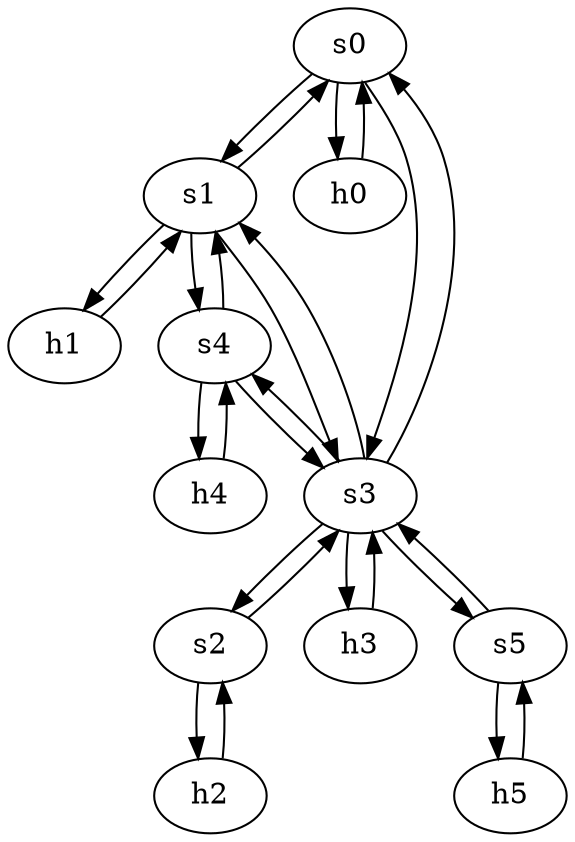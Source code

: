 strict digraph NapNet {
	s0	 [id=0,
		type=switch];
	s1	 [id=1,
		type=switch];
	s0 -> s1	 [capacity="1Gbps",
		cost=1,
		dst_port=2,
		src_port=2];
	h0	 [ip="111.0.0.0",
		mac="00:00:00:00:0:0",
		type=host];
	s0 -> h0	 [capacity="1Gbps",
		cost=1,
		dst_port=1,
		src_port=1];
	s3	 [id=3,
		type=switch];
	s0 -> s3	 [capacity="1Gbps",
		cost=1,
		dst_port=2,
		src_port=3];
	h2	 [ip="111.0.2.2",
		mac="00:00:00:00:2:2",
		type=host];
	s2	 [id=2,
		type=switch];
	h2 -> s2	 [capacity="1Gbps",
		cost=1,
		dst_port=1,
		src_port=1];
	s2 -> s3	 [capacity="1Gbps",
		cost=1,
		dst_port=4,
		src_port=2];
	s2 -> h2	 [capacity="1Gbps",
		cost=1,
		dst_port=1,
		src_port=1];
	h0 -> s0	 [capacity="1Gbps",
		cost=1,
		dst_port=1,
		src_port=1];
	h1	 [ip="111.0.1.1",
		mac="00:00:00:00:1:1",
		type=host];
	h1 -> s1	 [capacity="1Gbps",
		cost=1,
		dst_port=1,
		src_port=1];
	h4	 [ip="111.0.4.4",
		mac="00:00:00:00:4:4",
		type=host];
	s4	 [id=4,
		type=switch];
	h4 -> s4	 [capacity="1Gbps",
		cost=1,
		dst_port=1,
		src_port=1];
	s4 -> s1	 [capacity="1Gbps",
		cost=1,
		dst_port=4,
		src_port=2];
	s4 -> h4	 [capacity="1Gbps",
		cost=1,
		dst_port=1,
		src_port=1];
	s4 -> s3	 [capacity="1Gbps",
		cost=1,
		dst_port=5,
		src_port=3];
	s3 -> s2	 [capacity="1Gbps",
		cost=1,
		dst_port=2,
		src_port=4];
	s3 -> s1	 [capacity="1Gbps",
		cost=1,
		dst_port=3,
		src_port=3];
	h3	 [ip="111.0.3.3",
		mac="00:00:00:00:3:3",
		type=host];
	s3 -> h3	 [capacity="1Gbps",
		cost=1,
		dst_port=1,
		src_port=1];
	s5	 [id=5,
		type=switch];
	s3 -> s5	 [capacity="1Gbps",
		cost=1,
		dst_port=2,
		src_port=6];
	s3 -> s4	 [capacity="1Gbps",
		cost=1,
		dst_port=3,
		src_port=5];
	s3 -> s0	 [capacity="1Gbps",
		cost=1,
		dst_port=3,
		src_port=2];
	h5	 [ip="111.0.5.5",
		mac="00:00:00:00:5:5",
		type=host];
	s5 -> h5	 [capacity="1Gbps",
		cost=1,
		dst_port=1,
		src_port=1];
	s5 -> s3	 [capacity="1Gbps",
		cost=1,
		dst_port=6,
		src_port=2];
	h3 -> s3	 [capacity="1Gbps",
		cost=1,
		dst_port=1,
		src_port=1];
	h5 -> s5	 [capacity="1Gbps",
		cost=1,
		dst_port=1,
		src_port=1];
	s1 -> s4	 [capacity="1Gbps",
		cost=1,
		dst_port=2,
		src_port=4];
	s1 -> h1	 [capacity="1Gbps",
		cost=1,
		dst_port=1,
		src_port=1];
	s1 -> s3	 [capacity="1Gbps",
		cost=1,
		dst_port=3,
		src_port=3];
	s1 -> s0	 [capacity="1Gbps",
		cost=1,
		dst_port=2,
		src_port=2];
}
